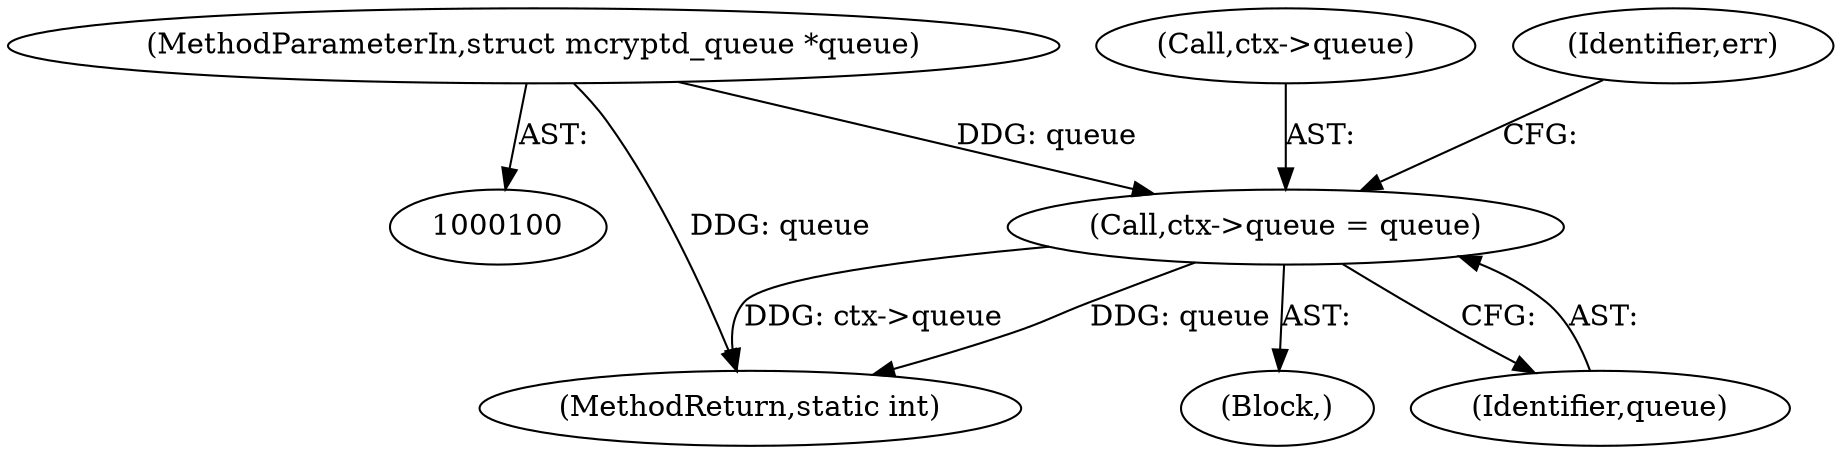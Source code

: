digraph "0_linux_48a992727d82cb7db076fa15d372178743b1f4cd_0@pointer" {
"1000103" [label="(MethodParameterIn,struct mcryptd_queue *queue)"];
"1000169" [label="(Call,ctx->queue = queue)"];
"1000169" [label="(Call,ctx->queue = queue)"];
"1000343" [label="(MethodReturn,static int)"];
"1000104" [label="(Block,)"];
"1000170" [label="(Call,ctx->queue)"];
"1000103" [label="(MethodParameterIn,struct mcryptd_queue *queue)"];
"1000175" [label="(Identifier,err)"];
"1000173" [label="(Identifier,queue)"];
"1000103" -> "1000100"  [label="AST: "];
"1000103" -> "1000343"  [label="DDG: queue"];
"1000103" -> "1000169"  [label="DDG: queue"];
"1000169" -> "1000104"  [label="AST: "];
"1000169" -> "1000173"  [label="CFG: "];
"1000170" -> "1000169"  [label="AST: "];
"1000173" -> "1000169"  [label="AST: "];
"1000175" -> "1000169"  [label="CFG: "];
"1000169" -> "1000343"  [label="DDG: queue"];
"1000169" -> "1000343"  [label="DDG: ctx->queue"];
}
